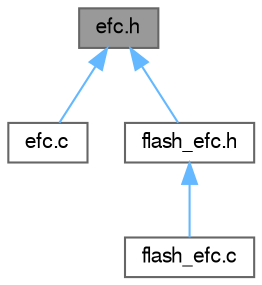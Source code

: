 digraph "efc.h"
{
 // LATEX_PDF_SIZE
  bgcolor="transparent";
  edge [fontname=FreeSans,fontsize=10,labelfontname=FreeSans,labelfontsize=10];
  node [fontname=FreeSans,fontsize=10,shape=box,height=0.2,width=0.4];
  Node1 [label="efc.h",height=0.2,width=0.4,color="gray40", fillcolor="grey60", style="filled", fontcolor="black",tooltip="Embedded Flash Controller (EFC) driver for SAM."];
  Node1 -> Node2 [dir="back",color="steelblue1",style="solid"];
  Node2 [label="efc.c",height=0.2,width=0.4,color="grey40", fillcolor="white", style="filled",URL="$efc_8c.html",tooltip="Enhanced Embedded Flash Controller (EEFC) driver for SAM."];
  Node1 -> Node3 [dir="back",color="steelblue1",style="solid"];
  Node3 [label="flash_efc.h",height=0.2,width=0.4,color="grey40", fillcolor="white", style="filled",URL="$flash__efc_8h.html",tooltip="Embedded Flash service for SAM."];
  Node3 -> Node4 [dir="back",color="steelblue1",style="solid"];
  Node4 [label="flash_efc.c",height=0.2,width=0.4,color="grey40", fillcolor="white", style="filled",URL="$flash__efc_8c.html",tooltip="Embedded Flash service for SAM."];
}

